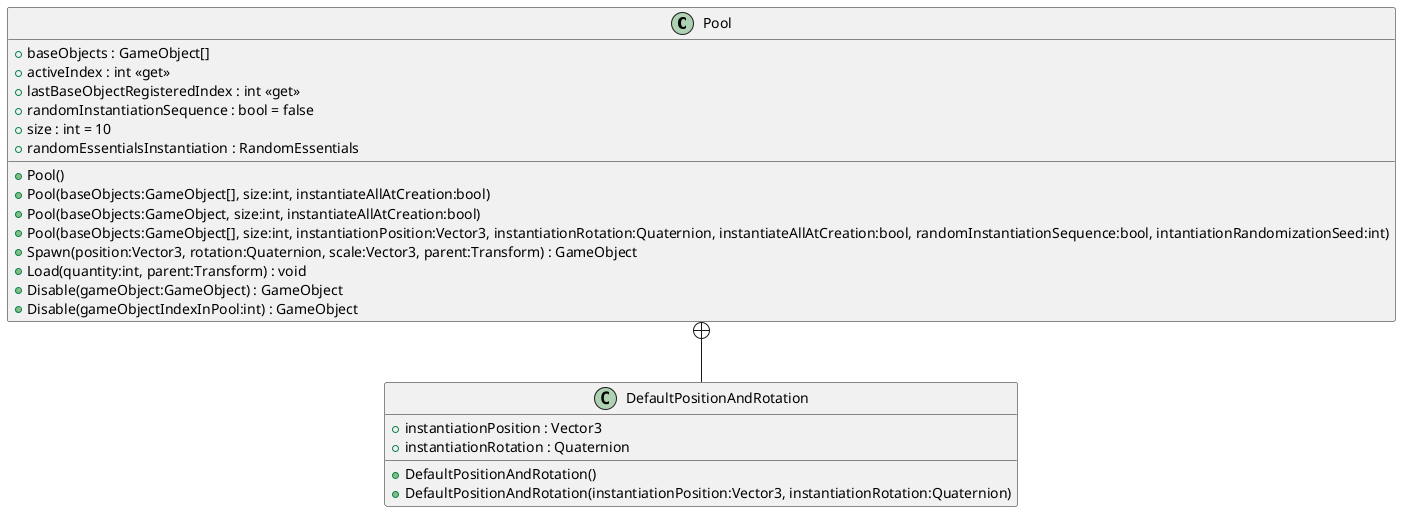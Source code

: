 @startuml
class Pool {
    + baseObjects : GameObject[]
    + activeIndex : int <<get>>
    + lastBaseObjectRegisteredIndex : int <<get>>
    + randomInstantiationSequence : bool = false
    + size : int = 10
    + randomEssentialsInstantiation : RandomEssentials
    + Pool()
    + Pool(baseObjects:GameObject[], size:int, instantiateAllAtCreation:bool)
    + Pool(baseObjects:GameObject, size:int, instantiateAllAtCreation:bool)
    + Pool(baseObjects:GameObject[], size:int, instantiationPosition:Vector3, instantiationRotation:Quaternion, instantiateAllAtCreation:bool, randomInstantiationSequence:bool, intantiationRandomizationSeed:int)
    + Spawn(position:Vector3, rotation:Quaternion, scale:Vector3, parent:Transform) : GameObject
    + Load(quantity:int, parent:Transform) : void
    + Disable(gameObject:GameObject) : GameObject
    + Disable(gameObjectIndexInPool:int) : GameObject
}
class DefaultPositionAndRotation {
    + instantiationPosition : Vector3
    + instantiationRotation : Quaternion
    + DefaultPositionAndRotation()
    + DefaultPositionAndRotation(instantiationPosition:Vector3, instantiationRotation:Quaternion)
}
Pool +-- DefaultPositionAndRotation
@enduml
